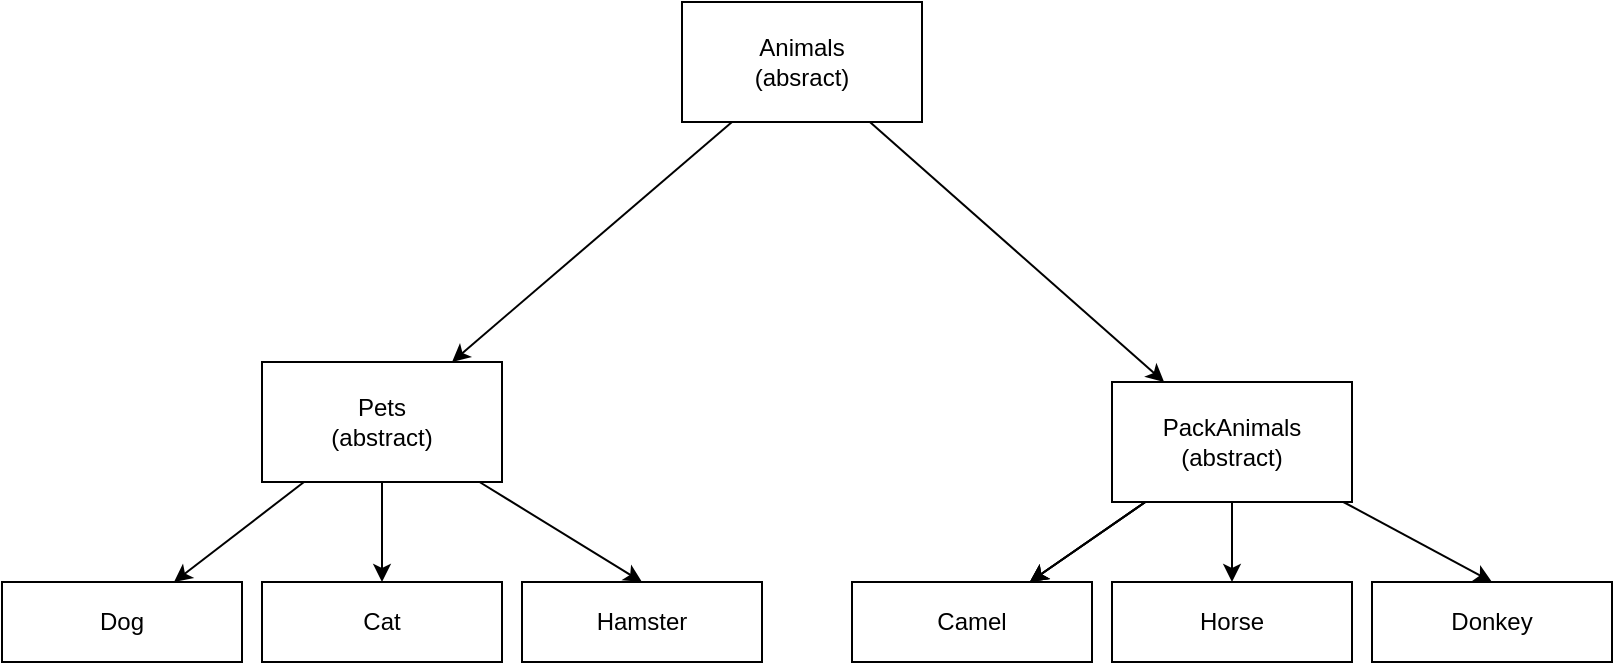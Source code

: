 <mxfile>
    <diagram id="h3Xk68l9s3RlU2BP8job" name="Page-1">
        <mxGraphModel dx="1014" dy="736" grid="1" gridSize="10" guides="1" tooltips="1" connect="1" arrows="1" fold="1" page="1" pageScale="1" pageWidth="850" pageHeight="1100" math="0" shadow="0">
            <root>
                <mxCell id="0"/>
                <mxCell id="1" parent="0"/>
                <mxCell id="4" value="" style="edgeStyle=none;html=1;" edge="1" parent="1" source="2" target="3">
                    <mxGeometry relative="1" as="geometry"/>
                </mxCell>
                <mxCell id="6" value="" style="edgeStyle=none;html=1;" edge="1" parent="1" source="2" target="5">
                    <mxGeometry relative="1" as="geometry"/>
                </mxCell>
                <mxCell id="2" value="Animals&lt;br&gt;(absract)" style="rounded=0;whiteSpace=wrap;html=1;" vertex="1" parent="1">
                    <mxGeometry x="363" y="50" width="120" height="60" as="geometry"/>
                </mxCell>
                <mxCell id="8" value="" style="edgeStyle=none;html=1;" edge="1" parent="1" source="3" target="7">
                    <mxGeometry relative="1" as="geometry"/>
                </mxCell>
                <mxCell id="19" style="edgeStyle=none;html=1;entryX=0.5;entryY=0;entryDx=0;entryDy=0;" edge="1" parent="1" source="3" target="16">
                    <mxGeometry relative="1" as="geometry"/>
                </mxCell>
                <mxCell id="21" style="edgeStyle=none;html=1;entryX=0.5;entryY=0;entryDx=0;entryDy=0;" edge="1" parent="1" source="3" target="20">
                    <mxGeometry relative="1" as="geometry"/>
                </mxCell>
                <mxCell id="3" value="Pets&lt;br&gt;(abstract)" style="whiteSpace=wrap;html=1;rounded=0;" vertex="1" parent="1">
                    <mxGeometry x="153" y="230" width="120" height="60" as="geometry"/>
                </mxCell>
                <mxCell id="10" value="" style="edgeStyle=none;html=1;" edge="1" parent="1" source="5" target="9">
                    <mxGeometry relative="1" as="geometry"/>
                </mxCell>
                <mxCell id="11" value="" style="edgeStyle=none;html=1;" edge="1" parent="1" source="5" target="9">
                    <mxGeometry relative="1" as="geometry"/>
                </mxCell>
                <mxCell id="12" value="" style="edgeStyle=none;html=1;" edge="1" parent="1" source="5" target="9">
                    <mxGeometry relative="1" as="geometry"/>
                </mxCell>
                <mxCell id="17" style="edgeStyle=none;html=1;entryX=0.5;entryY=0;entryDx=0;entryDy=0;" edge="1" parent="1" source="5" target="14">
                    <mxGeometry relative="1" as="geometry"/>
                </mxCell>
                <mxCell id="18" style="edgeStyle=none;html=1;entryX=0.5;entryY=0;entryDx=0;entryDy=0;" edge="1" parent="1" source="5" target="15">
                    <mxGeometry relative="1" as="geometry"/>
                </mxCell>
                <mxCell id="5" value="PackAnimals&lt;br&gt;(abstract)" style="whiteSpace=wrap;html=1;rounded=0;" vertex="1" parent="1">
                    <mxGeometry x="578" y="240" width="120" height="60" as="geometry"/>
                </mxCell>
                <mxCell id="7" value="Dog&lt;br&gt;" style="whiteSpace=wrap;html=1;rounded=0;" vertex="1" parent="1">
                    <mxGeometry x="23" y="340" width="120" height="40" as="geometry"/>
                </mxCell>
                <mxCell id="9" value="Camel" style="whiteSpace=wrap;html=1;rounded=0;" vertex="1" parent="1">
                    <mxGeometry x="448" y="340" width="120" height="40" as="geometry"/>
                </mxCell>
                <mxCell id="14" value="Horse" style="whiteSpace=wrap;html=1;rounded=0;" vertex="1" parent="1">
                    <mxGeometry x="578" y="340" width="120" height="40" as="geometry"/>
                </mxCell>
                <mxCell id="15" value="Donkey" style="whiteSpace=wrap;html=1;rounded=0;" vertex="1" parent="1">
                    <mxGeometry x="708" y="340" width="120" height="40" as="geometry"/>
                </mxCell>
                <mxCell id="16" value="Cat" style="whiteSpace=wrap;html=1;rounded=0;" vertex="1" parent="1">
                    <mxGeometry x="153" y="340" width="120" height="40" as="geometry"/>
                </mxCell>
                <mxCell id="20" value="Hamster" style="whiteSpace=wrap;html=1;rounded=0;" vertex="1" parent="1">
                    <mxGeometry x="283" y="340" width="120" height="40" as="geometry"/>
                </mxCell>
            </root>
        </mxGraphModel>
    </diagram>
</mxfile>